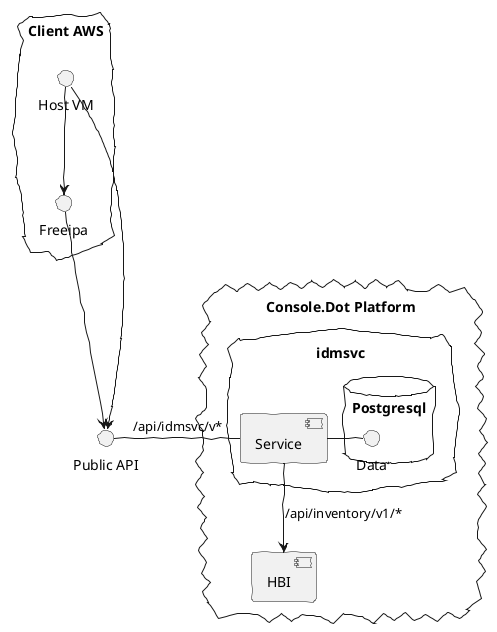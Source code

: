 ' https://pdf.plantuml.net/PlantUML_Language_Reference_Guide_en.pdf
@startuml architecture

skinparam handwritten true

() "Public API" as http_requests

cloud "Client AWS" {
    () "Freeipa" as domain
    () "Host VM" as host
    host --> domain
    host --> http_requests
    domain --> http_requests
}

cloud "Console.Dot Platform" {
    [HBI] as service_hbi
    cloud "idmsvc" {
        ' () "Kafka Consumers" as kafka_consumer
        ' () "Kafka Producers" as kafka_producer
        ' () "Http Clients" as http_clients

        database "Postgresql" {
            () "Data" as database
        }

        [Service] as service_idmsvc

        http_requests - service_idmsvc: /api/idmsvc/v*
        service_idmsvc --> service_hbi: /api/inventory/v1/*
        ' service - http_clients: third party services
        ' service - kafka_producer: produce event topics
        ' kafka_consumer - service: kafka handler
        service_idmsvc - database
    }
}

@enduml

